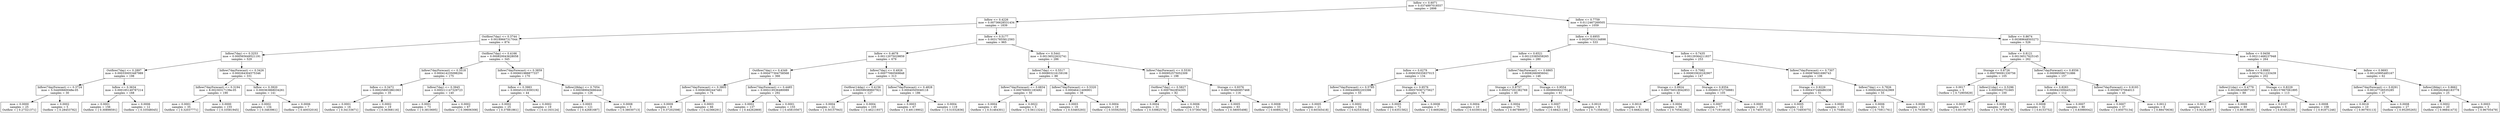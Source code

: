 digraph Tree {
0 [label="Inflow <= 0.6071\nmse = 0.0374897018557\nsamples = 2898", shape="box"] ;
1 [label="Inflow <= 0.4226\nmse = 0.00736628531434\nsamples = 1839", shape="box"] ;
0 -> 1 ;
2 [label="Outflow(7day) <= 0.3744\nmse = 0.00189667317044\nsamples = 874", shape="box"] ;
1 -> 2 ;
3 [label="Inflow(7day) <= 0.3253\nmse = 0.000565649521191\nsamples = 529", shape="box"] ;
2 -> 3 ;
4 [label="Outflow(7day) <= 0.2897\nmse = 0.000330053487989\nsamples = 198", shape="box"] ;
3 -> 4 ;
5 [label="Inflow(7dayForecast) <= 0.3724\nmse = 5.54400660048e-05\nsamples = 30", shape="box"] ;
4 -> 5 ;
6 [label="mse = 0.0000\nsamples = 25\nOutflow = [ 0.27321371]", shape="box"] ;
5 -> 6 ;
7 [label="mse = 0.0002\nsamples = 5\nOutflow = [ 0.28453782]", shape="box"] ;
5 -> 7 ;
8 [label="Inflow <= 0.3634\nmse = 0.000185149787214\nsamples = 168", shape="box"] ;
4 -> 8 ;
9 [label="mse = 0.0001\nsamples = 156\nOutflow = [ 0.30898591]", shape="box"] ;
8 -> 9 ;
10 [label="mse = 0.0006\nsamples = 12\nOutflow = [ 0.33548045]", shape="box"] ;
8 -> 10 ;
11 [label="Inflow(7dayForecast) <= 0.3426\nmse = 0.000264304575346\nsamples = 331", shape="box"] ;
3 -> 11 ;
12 [label="Inflow(7dayForecast) <= 0.3194\nmse = 8.00230317139e-05\nsamples = 190", shape="box"] ;
11 -> 12 ;
13 [label="mse = 0.0001\nsamples = 35\nOutflow = [ 0.32037771]", shape="box"] ;
12 -> 13 ;
14 [label="mse = 0.0000\nsamples = 155\nOutflow = [ 0.33581945]", shape="box"] ;
12 -> 14 ;
15 [label="Inflow <= 0.3920\nmse = 0.000363868034261\nsamples = 141", shape="box"] ;
11 -> 15 ;
16 [label="mse = 0.0002\nsamples = 134\nOutflow = [ 0.3463961]", shape="box"] ;
15 -> 16 ;
17 [label="mse = 0.0006\nsamples = 7\nOutflow = [ 0.40032016]", shape="box"] ;
15 -> 17 ;
18 [label="Outflow(7day) <= 0.4166\nmse = 0.000820043628058\nsamples = 345", shape="box"] ;
2 -> 18 ;
19 [label="Inflow(7dayForecast) <= 0.3518\nmse = 0.000414235098294\nsamples = 175", shape="box"] ;
18 -> 19 ;
20 [label="Inflow <= 0.3472\nmse = 0.000258953861063\nsamples = 35", shape="box"] ;
19 -> 20 ;
21 [label="mse = 0.0001\nsamples = 16\nOutflow = [ 0.34133671]", shape="box"] ;
20 -> 21 ;
22 [label="mse = 0.0002\nsamples = 19\nOutflow = [ 0.36368116]", shape="box"] ;
20 -> 22 ;
23 [label="Inflow(7day) <= 0.3945\nmse = 0.000211147329723\nsamples = 140", shape="box"] ;
19 -> 23 ;
24 [label="mse = 0.0001\nsamples = 73\nOutflow = [ 0.3810695]", shape="box"] ;
23 -> 24 ;
25 [label="mse = 0.0002\nsamples = 67\nOutflow = [ 0.39606308]", shape="box"] ;
23 -> 25 ;
26 [label="Inflow(7dayForecast) <= 0.3859\nmse = 0.000601988877337\nsamples = 170", shape="box"] ;
18 -> 26 ;
27 [label="Inflow <= 0.3983\nmse = 0.000451019393192\nsamples = 44", shape="box"] ;
26 -> 27 ;
28 [label="mse = 0.0002\nsamples = 25\nOutflow = [ 0.37881861]", shape="box"] ;
27 -> 28 ;
29 [label="mse = 0.0002\nsamples = 19\nOutflow = [ 0.41163124]", shape="box"] ;
27 -> 29 ;
30 [label="Inflow(28day) <= 0.7054\nmse = 0.000389945686444\nsamples = 126", shape="box"] ;
26 -> 30 ;
31 [label="mse = 0.0003\nsamples = 121\nOutflow = [ 0.42681687]", shape="box"] ;
30 -> 31 ;
32 [label="mse = 0.0008\nsamples = 5\nOutflow = [ 0.38030713]", shape="box"] ;
30 -> 32 ;
33 [label="Inflow <= 0.5177\nmse = 0.00317855812583\nsamples = 965", shape="box"] ;
1 -> 33 ;
34 [label="Inflow <= 0.4678\nmse = 0.00112075029859\nsamples = 679", shape="box"] ;
33 -> 34 ;
35 [label="Outflow(7day) <= 0.4349\nmse = 0.000477304758568\nsamples = 366", shape="box"] ;
34 -> 35 ;
36 [label="Inflow(7dayForecast) <= 0.3805\nmse = 0.00063802447481\nsamples = 74", shape="box"] ;
35 -> 36 ;
37 [label="mse = 0.0009\nsamples = 8\nOutflow = [ 0.37202598]", shape="box"] ;
36 -> 37 ;
38 [label="mse = 0.0003\nsamples = 66\nOutflow = [ 0.42366291]", shape="box"] ;
36 -> 38 ;
39 [label="Inflow(7dayForecast) <= 0.4485\nmse = 0.000219536480089\nsamples = 292", shape="box"] ;
35 -> 39 ;
40 [label="mse = 0.0002\nsamples = 137\nOutflow = [ 0.44262869]", shape="box"] ;
39 -> 40 ;
41 [label="mse = 0.0001\nsamples = 155\nOutflow = [ 0.45810567]", shape="box"] ;
39 -> 41 ;
42 [label="Inflow(7day) <= 0.4926\nmse = 0.00077060569848\nsamples = 313", shape="box"] ;
34 -> 42 ;
43 [label="Outflow(14day) <= 0.4156\nmse = 0.000599389607921\nsamples = 127", shape="box"] ;
42 -> 43 ;
44 [label="mse = 0.0004\nsamples = 22\nOutflow = [ 0.50157943]", shape="box"] ;
43 -> 44 ;
45 [label="mse = 0.0004\nsamples = 105\nOutflow = [ 0.46211937]", shape="box"] ;
43 -> 45 ;
46 [label="Inflow(7dayForecast) <= 0.4828\nmse = 0.00040505040118\nsamples = 186", shape="box"] ;
42 -> 46 ;
47 [label="mse = 0.0003\nsamples = 67\nOutflow = [ 0.49119902]", shape="box"] ;
46 -> 47 ;
48 [label="mse = 0.0004\nsamples = 119\nOutflow = [ 0.51032836]", shape="box"] ;
46 -> 48 ;
49 [label="Inflow <= 0.5441\nmse = 0.00136522632741\nsamples = 286", shape="box"] ;
33 -> 49 ;
50 [label="Inflow(7day) <= 0.5517\nmse = 0.000803216159106\nsamples = 88", shape="box"] ;
49 -> 50 ;
51 [label="Inflow(7dayForecast) <= 0.6834\nmse = 0.000769091183492\nsamples = 50", shape="box"] ;
50 -> 51 ;
52 [label="mse = 0.0004\nsamples = 45\nOutflow = [ 0.51464301]", shape="box"] ;
51 -> 52 ;
53 [label="mse = 0.0022\nsamples = 5\nOutflow = [ 0.56113241]", shape="box"] ;
51 -> 53 ;
54 [label="Inflow(7dayForecast) <= 0.5320\nmse = 0.00046411406901\nsamples = 38", shape="box"] ;
50 -> 54 ;
55 [label="mse = 0.0003\nsamples = 19\nOutflow = [ 0.53465293]", shape="box"] ;
54 -> 55 ;
56 [label="mse = 0.0004\nsamples = 19\nOutflow = [ 0.55592505]", shape="box"] ;
54 -> 56 ;
57 [label="Inflow(7dayForecast) <= 0.5530\nmse = 0.000952575052309\nsamples = 198", shape="box"] ;
49 -> 57 ;
58 [label="Outflow(7day) <= 0.5827\nmse = 0.0007842854305\nsamples = 82", shape="box"] ;
57 -> 58 ;
59 [label="mse = 0.0004\nsamples = 31\nOutflow = [ 0.53982576]", shape="box"] ;
58 -> 59 ;
60 [label="mse = 0.0006\nsamples = 51\nOutflow = [ 0.57364768]", shape="box"] ;
58 -> 60 ;
61 [label="Storage <= 0.9376\nmse = 0.000760480857468\nsamples = 116", shape="box"] ;
57 -> 61 ;
62 [label="mse = 0.0005\nsamples = 83\nOutflow = [ 0.58005498]", shape="box"] ;
61 -> 62 ;
63 [label="mse = 0.0008\nsamples = 33\nOutflow = [ 0.60892276]", shape="box"] ;
61 -> 63 ;
64 [label="Inflow <= 0.7759\nmse = 0.0112467269505\nsamples = 1059", shape="box"] ;
0 -> 64 ;
65 [label="Inflow <= 0.6955\nmse = 0.00297033134898\nsamples = 533", shape="box"] ;
64 -> 65 ;
66 [label="Inflow <= 0.6521\nmse = 0.00123385058265\nsamples = 280", shape="box"] ;
65 -> 66 ;
67 [label="Inflow <= 0.6279\nmse = 0.000635035837015\nsamples = 134", shape="box"] ;
66 -> 67 ;
68 [label="Inflow(7dayForecast) <= 0.5785\nmse = 0.000449992203398\nsamples = 55", shape="box"] ;
67 -> 68 ;
69 [label="mse = 0.0005\nsamples = 21\nOutflow = [ 0.60345418]", shape="box"] ;
68 -> 69 ;
70 [label="mse = 0.0002\nsamples = 34\nOutflow = [ 0.62533544]", shape="box"] ;
68 -> 70 ;
71 [label="Storage <= 0.9576\nmse = 0.000579367275627\nsamples = 79", shape="box"] ;
67 -> 71 ;
72 [label="mse = 0.0005\nsamples = 72\nOutflow = [ 0.6351582]", shape="box"] ;
71 -> 72 ;
73 [label="mse = 0.0008\nsamples = 7\nOutflow = [ 0.6692862]", shape="box"] ;
71 -> 73 ;
74 [label="Inflow(7dayForecast) <= 0.6865\nmse = 0.00082660856041\nsamples = 146", shape="box"] ;
66 -> 74 ;
75 [label="Storage <= 0.8757\nmse = 0.000527201382769\nsamples = 85", shape="box"] ;
74 -> 75 ;
76 [label="mse = 0.0004\nsamples = 10\nOutflow = [ 0.63393144]", shape="box"] ;
75 -> 76 ;
77 [label="mse = 0.0004\nsamples = 75\nOutflow = [ 0.66789097]", shape="box"] ;
75 -> 77 ;
78 [label="Storage <= 0.9554\nmse = 0.000890084275148\nsamples = 61", shape="box"] ;
74 -> 78 ;
79 [label="mse = 0.0007\nsamples = 52\nOutflow = [ 0.68421139]", shape="box"] ;
78 -> 79 ;
80 [label="mse = 0.0010\nsamples = 9\nOutflow = [ 0.71358345]", shape="box"] ;
78 -> 80 ;
81 [label="Inflow <= 0.7435\nmse = 0.00129364211837\nsamples = 253", shape="box"] ;
65 -> 81 ;
82 [label="Inflow <= 0.7082\nmse = 0.000833920182907\nsamples = 147", shape="box"] ;
81 -> 82 ;
83 [label="Storage <= 0.8924\nmse = 0.000756519042853\nsamples = 42", shape="box"] ;
82 -> 83 ;
84 [label="mse = 0.0016\nsamples = 6\nOutflow = [ 0.66822138]", shape="box"] ;
83 -> 84 ;
85 [label="mse = 0.0004\nsamples = 36\nOutflow = [ 0.70542282]", shape="box"] ;
83 -> 85 ;
86 [label="Storage <= 0.9354\nmse = 0.000691372758881\nsamples = 105", shape="box"] ;
82 -> 86 ;
87 [label="mse = 0.0007\nsamples = 77\nOutflow = [ 0.71914919]", shape="box"] ;
86 -> 87 ;
88 [label="mse = 0.0003\nsamples = 28\nOutflow = [ 0.74015723]", shape="box"] ;
86 -> 88 ;
89 [label="Inflow(7dayForecast) <= 0.7307\nmse = 0.000876601690743\nsamples = 106", shape="box"] ;
81 -> 89 ;
90 [label="Storage <= 0.9229\nmse = 0.000437248486338\nsamples = 51", shape="box"] ;
89 -> 90 ;
91 [label="mse = 0.0005\nsamples = 22\nOutflow = [ 0.73493075]", shape="box"] ;
90 -> 91 ;
92 [label="mse = 0.0002\nsamples = 29\nOutflow = [ 0.75464131]", shape="box"] ;
90 -> 92 ;
93 [label="Inflow(7day) <= 0.7826\nmse = 0.000924924342969\nsamples = 55", shape="box"] ;
89 -> 93 ;
94 [label="mse = 0.0006\nsamples = 32\nOutflow = [ 0.75911761]", shape="box"] ;
93 -> 94 ;
95 [label="mse = 0.0006\nsamples = 23\nOutflow = [ 0.79340874]", shape="box"] ;
93 -> 95 ;
96 [label="Inflow <= 0.8674\nmse = 0.00389648503273\nsamples = 526", shape="box"] ;
64 -> 96 ;
97 [label="Inflow <= 0.8121\nmse = 0.00136517625145\nsamples = 262", shape="box"] ;
96 -> 97 ;
98 [label="Storage <= 0.8726\nmse = 0.000790091330756\nsamples = 105", shape="box"] ;
97 -> 98 ;
99 [label="mse = 0.0017\nsamples = 5\nOutflow = [ 0.72905829]", shape="box"] ;
98 -> 99 ;
100 [label="Inflow(21day) <= 0.5296\nmse = 0.0005062751665\nsamples = 100", shape="box"] ;
98 -> 100 ;
101 [label="mse = 0.0003\nsamples = 7\nOutflow = [ 0.83166707]", shape="box"] ;
100 -> 101 ;
102 [label="mse = 0.0004\nsamples = 93\nOutflow = [ 0.79726476]", shape="box"] ;
100 -> 102 ;
103 [label="Inflow(7dayForecast) <= 0.8556\nmse = 0.000995596731886\nsamples = 157", shape="box"] ;
97 -> 103 ;
104 [label="Inflow <= 0.8283\nmse = 0.000842309445229\nsamples = 112", shape="box"] ;
103 -> 104 ;
105 [label="mse = 0.0008\nsamples = 32\nOutflow = [ 0.8153752]", shape="box"] ;
104 -> 105 ;
106 [label="mse = 0.0007\nsamples = 80\nOutflow = [ 0.83980042]", shape="box"] ;
104 -> 106 ;
107 [label="Inflow(7dayForecast) <= 0.9193\nmse = 0.00096737064013\nsamples = 45", shape="box"] ;
103 -> 107 ;
108 [label="mse = 0.0007\nsamples = 37\nOutflow = [ 0.85075134]", shape="box"] ;
107 -> 108 ;
109 [label="mse = 0.0012\nsamples = 8\nOutflow = [ 0.88470636]", shape="box"] ;
107 -> 109 ;
110 [label="Inflow <= 0.9458\nmse = 0.00211468237948\nsamples = 264", shape="box"] ;
96 -> 110 ;
111 [label="Inflow <= 0.8983\nmse = 0.00157611233439\nsamples = 202", shape="box"] ;
110 -> 111 ;
112 [label="Inflow(21day) <= 0.4779\nmse = 0.00108245807103\nsamples = 89", shape="box"] ;
111 -> 112 ;
113 [label="mse = 0.0011\nsamples = 9\nOutflow = [ 0.92242697]", shape="box"] ;
112 -> 113 ;
114 [label="mse = 0.0009\nsamples = 80\nOutflow = [ 0.88118635]", shape="box"] ;
112 -> 114 ;
115 [label="Storage <= 0.8229\nmse = 0.00157867061895\nsamples = 113", shape="box"] ;
111 -> 115 ;
116 [label="mse = 0.0107\nsamples = 5\nOutflow = [ 0.83402239]", shape="box"] ;
115 -> 116 ;
117 [label="mse = 0.0008\nsamples = 108\nOutflow = [ 0.91871246]", shape="box"] ;
115 -> 117 ;
118 [label="Inflow <= 0.9693\nmse = 0.00143995485167\nsamples = 62", shape="box"] ;
110 -> 118 ;
119 [label="Inflow(7dayForecast) <= 0.8291\nmse = 0.00147726535285\nsamples = 37", shape="box"] ;
118 -> 119 ;
120 [label="mse = 0.0018\nsamples = 10\nOutflow = [ 0.90793113]", shape="box"] ;
119 -> 120 ;
121 [label="mse = 0.0008\nsamples = 27\nOutflow = [ 0.95295265]", shape="box"] ;
119 -> 121 ;
122 [label="Inflow(28day) <= 0.8662\nmse = 0.000262846183778\nsamples = 25", shape="box"] ;
118 -> 122 ;
123 [label="mse = 0.0002\nsamples = 20\nOutflow = [ 0.98841473]", shape="box"] ;
122 -> 123 ;
124 [label="mse = 0.0003\nsamples = 5\nOutflow = [ 0.96705479]", shape="box"] ;
122 -> 124 ;
}